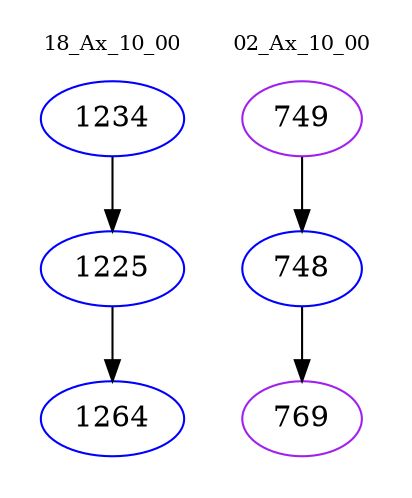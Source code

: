 digraph{
subgraph cluster_0 {
color = white
label = "18_Ax_10_00";
fontsize=10;
T0_1234 [label="1234", color="blue"]
T0_1234 -> T0_1225 [color="black"]
T0_1225 [label="1225", color="blue"]
T0_1225 -> T0_1264 [color="black"]
T0_1264 [label="1264", color="blue"]
}
subgraph cluster_1 {
color = white
label = "02_Ax_10_00";
fontsize=10;
T1_749 [label="749", color="purple"]
T1_749 -> T1_748 [color="black"]
T1_748 [label="748", color="blue"]
T1_748 -> T1_769 [color="black"]
T1_769 [label="769", color="purple"]
}
}
